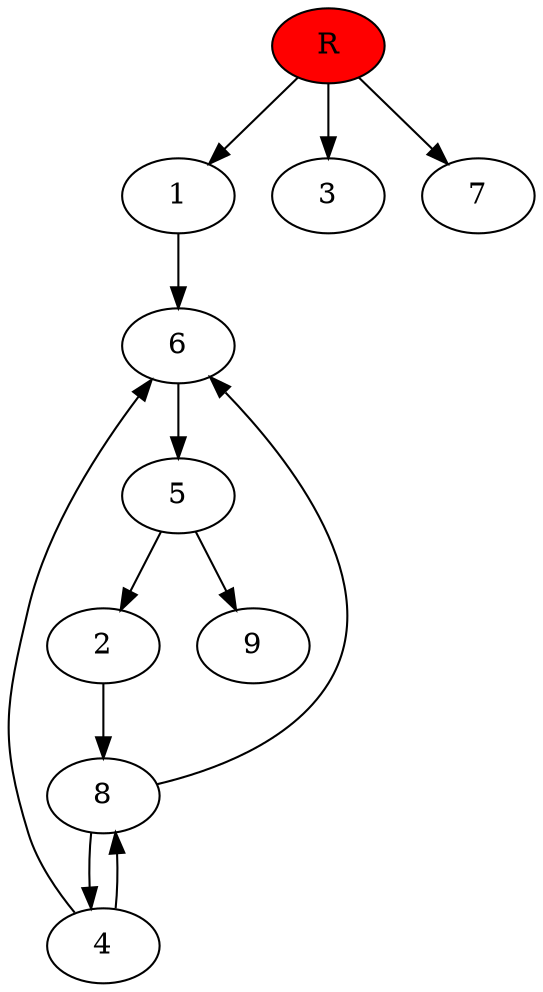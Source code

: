digraph prb7889 {
	1
	2
	3
	4
	5
	6
	7
	8
	R [fillcolor="#ff0000" style=filled]
	1 -> 6
	2 -> 8
	4 -> 6
	4 -> 8
	5 -> 2
	5 -> 9
	6 -> 5
	8 -> 4
	8 -> 6
	R -> 1
	R -> 3
	R -> 7
}
